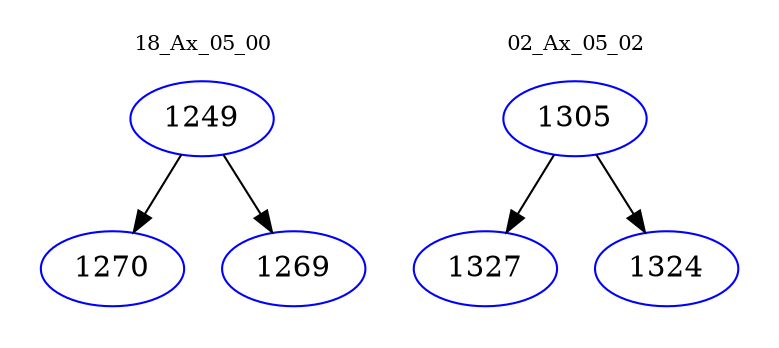 digraph{
subgraph cluster_0 {
color = white
label = "18_Ax_05_00";
fontsize=10;
T0_1249 [label="1249", color="blue"]
T0_1249 -> T0_1270 [color="black"]
T0_1270 [label="1270", color="blue"]
T0_1249 -> T0_1269 [color="black"]
T0_1269 [label="1269", color="blue"]
}
subgraph cluster_1 {
color = white
label = "02_Ax_05_02";
fontsize=10;
T1_1305 [label="1305", color="blue"]
T1_1305 -> T1_1327 [color="black"]
T1_1327 [label="1327", color="blue"]
T1_1305 -> T1_1324 [color="black"]
T1_1324 [label="1324", color="blue"]
}
}
